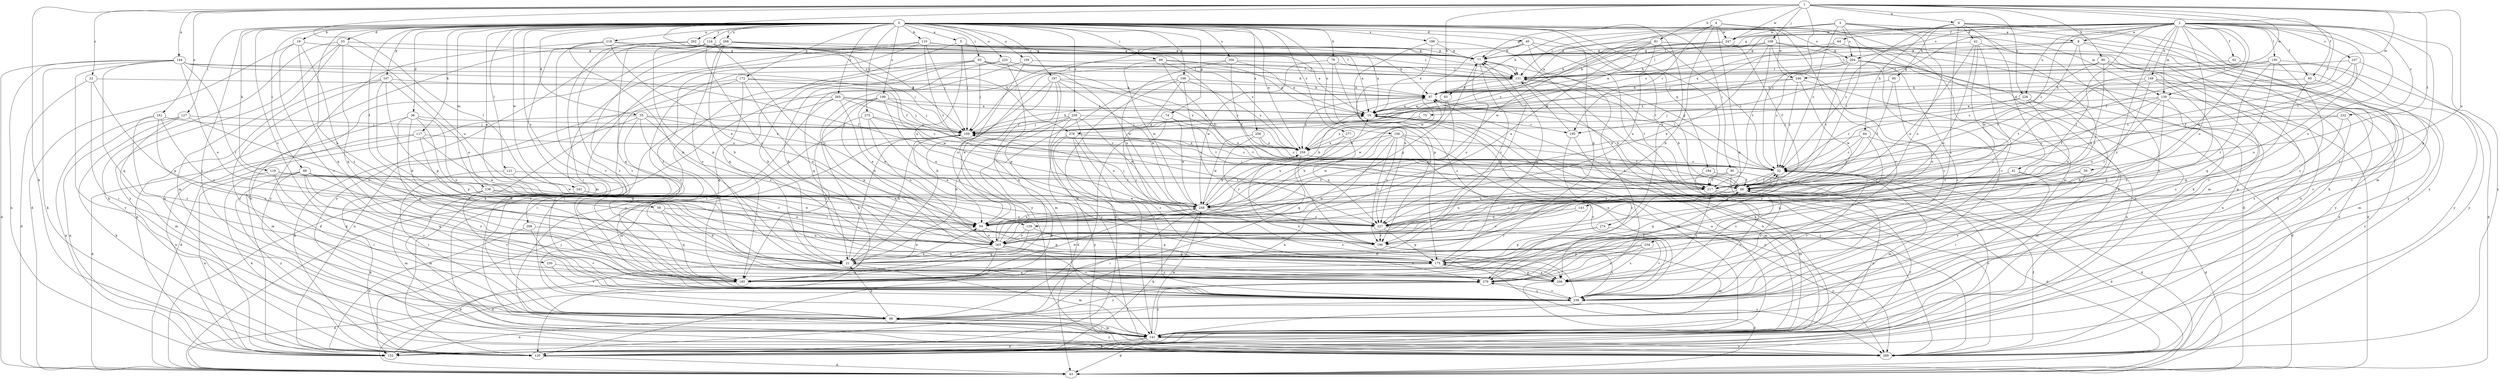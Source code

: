 strict digraph  {
0;
1;
2;
3;
4;
5;
6;
8;
10;
19;
21;
22;
32;
33;
35;
36;
40;
41;
42;
43;
54;
58;
59;
60;
62;
64;
66;
74;
75;
77;
79;
80;
81;
83;
84;
85;
87;
88;
89;
93;
95;
98;
108;
109;
110;
117;
119;
120;
121;
124;
127;
129;
130;
131;
138;
139;
141;
143;
144;
149;
152;
156;
159;
161;
163;
166;
167;
172;
175;
184;
185;
195;
196;
197;
198;
199;
200;
204;
206;
208;
217;
218;
225;
226;
227;
230;
232;
234;
237;
238;
241;
246;
247;
248;
256;
258;
259;
262;
265;
268;
269;
274;
275;
277;
278;
279;
0 -> 5  [label=a];
0 -> 19  [label=b];
0 -> 21  [label=b];
0 -> 33  [label=d];
0 -> 35  [label=d];
0 -> 36  [label=d];
0 -> 40  [label=d];
0 -> 54  [label=e];
0 -> 58  [label=f];
0 -> 74  [label=g];
0 -> 79  [label=h];
0 -> 88  [label=i];
0 -> 89  [label=i];
0 -> 93  [label=i];
0 -> 95  [label=i];
0 -> 98  [label=i];
0 -> 110  [label=k];
0 -> 117  [label=k];
0 -> 119  [label=k];
0 -> 121  [label=l];
0 -> 124  [label=l];
0 -> 127  [label=l];
0 -> 138  [label=m];
0 -> 139  [label=m];
0 -> 156  [label=o];
0 -> 159  [label=o];
0 -> 166  [label=p];
0 -> 167  [label=p];
0 -> 172  [label=p];
0 -> 175  [label=p];
0 -> 184  [label=q];
0 -> 197  [label=s];
0 -> 198  [label=s];
0 -> 199  [label=s];
0 -> 200  [label=s];
0 -> 204  [label=s];
0 -> 208  [label=t];
0 -> 217  [label=t];
0 -> 218  [label=u];
0 -> 225  [label=u];
0 -> 230  [label=v];
0 -> 241  [label=w];
0 -> 246  [label=w];
0 -> 256  [label=x];
0 -> 258  [label=x];
0 -> 259  [label=x];
0 -> 262  [label=y];
0 -> 265  [label=y];
0 -> 268  [label=y];
0 -> 274  [label=z];
0 -> 275  [label=z];
0 -> 277  [label=z];
1 -> 6  [label=a];
1 -> 22  [label=c];
1 -> 32  [label=c];
1 -> 59  [label=f];
1 -> 60  [label=f];
1 -> 80  [label=h];
1 -> 81  [label=h];
1 -> 83  [label=h];
1 -> 108  [label=j];
1 -> 120  [label=k];
1 -> 129  [label=l];
1 -> 139  [label=m];
1 -> 143  [label=n];
1 -> 144  [label=n];
1 -> 161  [label=o];
1 -> 195  [label=r];
1 -> 226  [label=u];
1 -> 246  [label=w];
1 -> 247  [label=w];
1 -> 278  [label=z];
2 -> 8  [label=a];
2 -> 32  [label=c];
2 -> 60  [label=f];
2 -> 62  [label=f];
2 -> 64  [label=f];
2 -> 66  [label=f];
2 -> 75  [label=g];
2 -> 77  [label=g];
2 -> 129  [label=l];
2 -> 130  [label=l];
2 -> 131  [label=l];
2 -> 139  [label=m];
2 -> 149  [label=n];
2 -> 163  [label=o];
2 -> 175  [label=p];
2 -> 204  [label=s];
2 -> 217  [label=t];
2 -> 226  [label=u];
2 -> 227  [label=u];
2 -> 232  [label=v];
2 -> 234  [label=v];
2 -> 237  [label=v];
2 -> 238  [label=v];
2 -> 247  [label=w];
2 -> 269  [label=y];
2 -> 278  [label=z];
2 -> 279  [label=z];
3 -> 8  [label=a];
3 -> 10  [label=a];
3 -> 32  [label=c];
3 -> 77  [label=g];
3 -> 120  [label=k];
3 -> 131  [label=l];
3 -> 163  [label=o];
3 -> 204  [label=s];
3 -> 217  [label=t];
3 -> 247  [label=w];
4 -> 21  [label=b];
4 -> 83  [label=h];
4 -> 120  [label=k];
4 -> 141  [label=m];
4 -> 185  [label=q];
4 -> 195  [label=r];
4 -> 238  [label=v];
4 -> 247  [label=w];
4 -> 248  [label=w];
5 -> 77  [label=g];
5 -> 109  [label=j];
5 -> 131  [label=l];
5 -> 185  [label=q];
5 -> 227  [label=u];
6 -> 32  [label=c];
6 -> 41  [label=d];
6 -> 42  [label=d];
6 -> 84  [label=h];
6 -> 85  [label=h];
6 -> 120  [label=k];
6 -> 141  [label=m];
6 -> 269  [label=y];
6 -> 279  [label=z];
8 -> 77  [label=g];
8 -> 131  [label=l];
8 -> 141  [label=m];
8 -> 238  [label=v];
8 -> 248  [label=w];
8 -> 269  [label=y];
10 -> 109  [label=j];
10 -> 141  [label=m];
10 -> 195  [label=r];
10 -> 269  [label=y];
19 -> 43  [label=d];
19 -> 77  [label=g];
19 -> 185  [label=q];
19 -> 238  [label=v];
19 -> 279  [label=z];
21 -> 54  [label=e];
21 -> 77  [label=g];
21 -> 109  [label=j];
21 -> 141  [label=m];
21 -> 279  [label=z];
22 -> 43  [label=d];
22 -> 87  [label=h];
22 -> 98  [label=i];
22 -> 175  [label=p];
32 -> 43  [label=d];
32 -> 66  [label=f];
32 -> 77  [label=g];
32 -> 131  [label=l];
32 -> 141  [label=m];
32 -> 185  [label=q];
32 -> 217  [label=t];
32 -> 238  [label=v];
33 -> 77  [label=g];
33 -> 120  [label=k];
33 -> 141  [label=m];
33 -> 185  [label=q];
33 -> 227  [label=u];
33 -> 269  [label=y];
35 -> 43  [label=d];
35 -> 109  [label=j];
35 -> 120  [label=k];
35 -> 163  [label=o];
35 -> 185  [label=q];
35 -> 206  [label=s];
35 -> 259  [label=x];
36 -> 109  [label=j];
36 -> 141  [label=m];
36 -> 163  [label=o];
36 -> 175  [label=p];
36 -> 185  [label=q];
36 -> 279  [label=z];
40 -> 77  [label=g];
40 -> 109  [label=j];
40 -> 206  [label=s];
40 -> 217  [label=t];
40 -> 248  [label=w];
40 -> 269  [label=y];
41 -> 43  [label=d];
41 -> 54  [label=e];
41 -> 98  [label=i];
41 -> 217  [label=t];
42 -> 54  [label=e];
42 -> 77  [label=g];
42 -> 152  [label=n];
42 -> 163  [label=o];
42 -> 238  [label=v];
42 -> 279  [label=z];
54 -> 10  [label=a];
54 -> 163  [label=o];
54 -> 175  [label=p];
58 -> 21  [label=b];
58 -> 185  [label=q];
58 -> 227  [label=u];
59 -> 54  [label=e];
59 -> 66  [label=f];
59 -> 238  [label=v];
60 -> 87  [label=h];
60 -> 185  [label=q];
60 -> 238  [label=v];
62 -> 131  [label=l];
62 -> 269  [label=y];
64 -> 10  [label=a];
64 -> 77  [label=g];
64 -> 98  [label=i];
64 -> 109  [label=j];
64 -> 196  [label=r];
66 -> 32  [label=c];
66 -> 43  [label=d];
66 -> 87  [label=h];
66 -> 109  [label=j];
66 -> 206  [label=s];
66 -> 227  [label=u];
66 -> 248  [label=w];
74 -> 98  [label=i];
74 -> 109  [label=j];
74 -> 217  [label=t];
74 -> 248  [label=w];
75 -> 109  [label=j];
75 -> 259  [label=x];
77 -> 131  [label=l];
77 -> 163  [label=o];
77 -> 196  [label=r];
79 -> 131  [label=l];
79 -> 227  [label=u];
79 -> 248  [label=w];
79 -> 279  [label=z];
80 -> 32  [label=c];
80 -> 131  [label=l];
80 -> 227  [label=u];
80 -> 238  [label=v];
80 -> 269  [label=y];
81 -> 32  [label=c];
81 -> 43  [label=d];
81 -> 54  [label=e];
81 -> 77  [label=g];
81 -> 87  [label=h];
81 -> 152  [label=n];
81 -> 227  [label=u];
81 -> 259  [label=x];
83 -> 10  [label=a];
83 -> 54  [label=e];
83 -> 248  [label=w];
84 -> 32  [label=c];
84 -> 66  [label=f];
84 -> 141  [label=m];
84 -> 185  [label=q];
84 -> 259  [label=x];
85 -> 66  [label=f];
85 -> 87  [label=h];
85 -> 163  [label=o];
87 -> 10  [label=a];
87 -> 259  [label=x];
88 -> 98  [label=i];
88 -> 120  [label=k];
88 -> 185  [label=q];
88 -> 217  [label=t];
88 -> 238  [label=v];
88 -> 248  [label=w];
88 -> 269  [label=y];
88 -> 279  [label=z];
89 -> 10  [label=a];
89 -> 32  [label=c];
89 -> 43  [label=d];
89 -> 66  [label=f];
89 -> 131  [label=l];
89 -> 248  [label=w];
93 -> 21  [label=b];
93 -> 32  [label=c];
93 -> 109  [label=j];
93 -> 131  [label=l];
93 -> 238  [label=v];
93 -> 248  [label=w];
93 -> 269  [label=y];
95 -> 152  [label=n];
95 -> 206  [label=s];
95 -> 217  [label=t];
95 -> 227  [label=u];
98 -> 21  [label=b];
98 -> 141  [label=m];
98 -> 152  [label=n];
98 -> 269  [label=y];
98 -> 279  [label=z];
108 -> 54  [label=e];
108 -> 77  [label=g];
108 -> 87  [label=h];
108 -> 98  [label=i];
108 -> 131  [label=l];
108 -> 217  [label=t];
108 -> 238  [label=v];
108 -> 269  [label=y];
109 -> 10  [label=a];
109 -> 21  [label=b];
109 -> 32  [label=c];
109 -> 54  [label=e];
109 -> 87  [label=h];
109 -> 141  [label=m];
109 -> 259  [label=x];
110 -> 10  [label=a];
110 -> 77  [label=g];
110 -> 87  [label=h];
110 -> 109  [label=j];
110 -> 120  [label=k];
110 -> 217  [label=t];
110 -> 269  [label=y];
110 -> 279  [label=z];
117 -> 21  [label=b];
117 -> 43  [label=d];
117 -> 54  [label=e];
117 -> 152  [label=n];
117 -> 259  [label=x];
119 -> 66  [label=f];
119 -> 152  [label=n];
119 -> 185  [label=q];
119 -> 196  [label=r];
120 -> 43  [label=d];
121 -> 54  [label=e];
121 -> 98  [label=i];
121 -> 217  [label=t];
124 -> 10  [label=a];
124 -> 77  [label=g];
124 -> 109  [label=j];
124 -> 152  [label=n];
124 -> 163  [label=o];
124 -> 175  [label=p];
124 -> 185  [label=q];
124 -> 196  [label=r];
124 -> 269  [label=y];
127 -> 109  [label=j];
127 -> 120  [label=k];
127 -> 141  [label=m];
127 -> 152  [label=n];
127 -> 163  [label=o];
129 -> 163  [label=o];
129 -> 175  [label=p];
129 -> 185  [label=q];
130 -> 43  [label=d];
130 -> 131  [label=l];
130 -> 185  [label=q];
130 -> 196  [label=r];
130 -> 206  [label=s];
130 -> 217  [label=t];
131 -> 87  [label=h];
131 -> 120  [label=k];
131 -> 196  [label=r];
131 -> 217  [label=t];
138 -> 54  [label=e];
138 -> 120  [label=k];
138 -> 141  [label=m];
138 -> 163  [label=o];
138 -> 196  [label=r];
138 -> 238  [label=v];
138 -> 248  [label=w];
139 -> 10  [label=a];
139 -> 66  [label=f];
139 -> 109  [label=j];
139 -> 175  [label=p];
139 -> 227  [label=u];
139 -> 269  [label=y];
139 -> 279  [label=z];
141 -> 10  [label=a];
141 -> 43  [label=d];
141 -> 98  [label=i];
141 -> 120  [label=k];
141 -> 152  [label=n];
141 -> 248  [label=w];
141 -> 269  [label=y];
141 -> 279  [label=z];
143 -> 163  [label=o];
143 -> 227  [label=u];
144 -> 43  [label=d];
144 -> 66  [label=f];
144 -> 109  [label=j];
144 -> 120  [label=k];
144 -> 131  [label=l];
144 -> 152  [label=n];
144 -> 163  [label=o];
144 -> 185  [label=q];
144 -> 196  [label=r];
144 -> 269  [label=y];
149 -> 87  [label=h];
149 -> 141  [label=m];
149 -> 152  [label=n];
149 -> 196  [label=r];
149 -> 217  [label=t];
149 -> 279  [label=z];
152 -> 21  [label=b];
152 -> 32  [label=c];
152 -> 66  [label=f];
152 -> 87  [label=h];
152 -> 109  [label=j];
156 -> 66  [label=f];
156 -> 152  [label=n];
156 -> 196  [label=r];
156 -> 227  [label=u];
156 -> 238  [label=v];
156 -> 248  [label=w];
156 -> 259  [label=x];
156 -> 269  [label=y];
159 -> 120  [label=k];
159 -> 131  [label=l];
159 -> 269  [label=y];
161 -> 109  [label=j];
161 -> 152  [label=n];
161 -> 163  [label=o];
161 -> 206  [label=s];
161 -> 279  [label=z];
163 -> 21  [label=b];
163 -> 32  [label=c];
163 -> 43  [label=d];
163 -> 77  [label=g];
163 -> 87  [label=h];
163 -> 175  [label=p];
163 -> 206  [label=s];
163 -> 238  [label=v];
166 -> 87  [label=h];
166 -> 120  [label=k];
166 -> 185  [label=q];
166 -> 206  [label=s];
166 -> 227  [label=u];
166 -> 259  [label=x];
167 -> 21  [label=b];
167 -> 54  [label=e];
167 -> 87  [label=h];
167 -> 98  [label=i];
167 -> 152  [label=n];
167 -> 175  [label=p];
172 -> 43  [label=d];
172 -> 87  [label=h];
172 -> 98  [label=i];
172 -> 163  [label=o];
172 -> 185  [label=q];
172 -> 248  [label=w];
175 -> 77  [label=g];
175 -> 185  [label=q];
175 -> 206  [label=s];
175 -> 269  [label=y];
184 -> 66  [label=f];
184 -> 141  [label=m];
185 -> 43  [label=d];
185 -> 54  [label=e];
185 -> 248  [label=w];
195 -> 131  [label=l];
195 -> 141  [label=m];
195 -> 206  [label=s];
196 -> 141  [label=m];
196 -> 238  [label=v];
197 -> 21  [label=b];
197 -> 54  [label=e];
197 -> 87  [label=h];
197 -> 141  [label=m];
197 -> 248  [label=w];
197 -> 259  [label=x];
197 -> 269  [label=y];
198 -> 10  [label=a];
198 -> 77  [label=g];
198 -> 175  [label=p];
198 -> 269  [label=y];
199 -> 10  [label=a];
199 -> 54  [label=e];
199 -> 109  [label=j];
199 -> 163  [label=o];
199 -> 175  [label=p];
199 -> 227  [label=u];
200 -> 10  [label=a];
200 -> 66  [label=f];
200 -> 131  [label=l];
200 -> 163  [label=o];
200 -> 227  [label=u];
204 -> 32  [label=c];
204 -> 43  [label=d];
204 -> 131  [label=l];
204 -> 152  [label=n];
204 -> 217  [label=t];
204 -> 238  [label=v];
204 -> 259  [label=x];
206 -> 43  [label=d];
206 -> 175  [label=p];
208 -> 152  [label=n];
208 -> 163  [label=o];
208 -> 238  [label=v];
217 -> 43  [label=d];
217 -> 87  [label=h];
217 -> 206  [label=s];
217 -> 238  [label=v];
218 -> 21  [label=b];
218 -> 54  [label=e];
218 -> 77  [label=g];
218 -> 131  [label=l];
218 -> 238  [label=v];
218 -> 269  [label=y];
225 -> 21  [label=b];
225 -> 87  [label=h];
225 -> 131  [label=l];
225 -> 175  [label=p];
225 -> 185  [label=q];
226 -> 10  [label=a];
226 -> 21  [label=b];
226 -> 32  [label=c];
226 -> 43  [label=d];
226 -> 227  [label=u];
227 -> 175  [label=p];
227 -> 196  [label=r];
227 -> 238  [label=v];
230 -> 238  [label=v];
230 -> 279  [label=z];
232 -> 32  [label=c];
232 -> 109  [label=j];
232 -> 175  [label=p];
232 -> 206  [label=s];
234 -> 21  [label=b];
234 -> 175  [label=p];
234 -> 206  [label=s];
234 -> 279  [label=z];
237 -> 66  [label=f];
237 -> 131  [label=l];
237 -> 163  [label=o];
237 -> 217  [label=t];
237 -> 269  [label=y];
238 -> 10  [label=a];
238 -> 98  [label=i];
238 -> 259  [label=x];
238 -> 279  [label=z];
241 -> 141  [label=m];
241 -> 248  [label=w];
246 -> 32  [label=c];
246 -> 87  [label=h];
246 -> 109  [label=j];
246 -> 152  [label=n];
246 -> 248  [label=w];
247 -> 10  [label=a];
247 -> 66  [label=f];
247 -> 77  [label=g];
247 -> 87  [label=h];
248 -> 54  [label=e];
248 -> 87  [label=h];
248 -> 98  [label=i];
248 -> 109  [label=j];
248 -> 120  [label=k];
248 -> 206  [label=s];
248 -> 227  [label=u];
248 -> 259  [label=x];
256 -> 32  [label=c];
256 -> 196  [label=r];
256 -> 248  [label=w];
256 -> 259  [label=x];
258 -> 21  [label=b];
258 -> 43  [label=d];
258 -> 109  [label=j];
258 -> 120  [label=k];
258 -> 217  [label=t];
258 -> 227  [label=u];
258 -> 248  [label=w];
259 -> 32  [label=c];
259 -> 196  [label=r];
259 -> 217  [label=t];
262 -> 10  [label=a];
262 -> 77  [label=g];
262 -> 98  [label=i];
262 -> 131  [label=l];
262 -> 141  [label=m];
262 -> 238  [label=v];
265 -> 10  [label=a];
265 -> 32  [label=c];
265 -> 54  [label=e];
265 -> 98  [label=i];
265 -> 109  [label=j];
265 -> 152  [label=n];
265 -> 238  [label=v];
268 -> 21  [label=b];
268 -> 66  [label=f];
268 -> 77  [label=g];
268 -> 152  [label=n];
268 -> 206  [label=s];
268 -> 238  [label=v];
268 -> 259  [label=x];
269 -> 66  [label=f];
274 -> 175  [label=p];
274 -> 196  [label=r];
274 -> 269  [label=y];
275 -> 32  [label=c];
275 -> 109  [label=j];
275 -> 163  [label=o];
275 -> 196  [label=r];
275 -> 206  [label=s];
277 -> 185  [label=q];
277 -> 227  [label=u];
277 -> 259  [label=x];
278 -> 141  [label=m];
278 -> 238  [label=v];
278 -> 259  [label=x];
278 -> 269  [label=y];
278 -> 279  [label=z];
279 -> 66  [label=f];
279 -> 238  [label=v];
}

